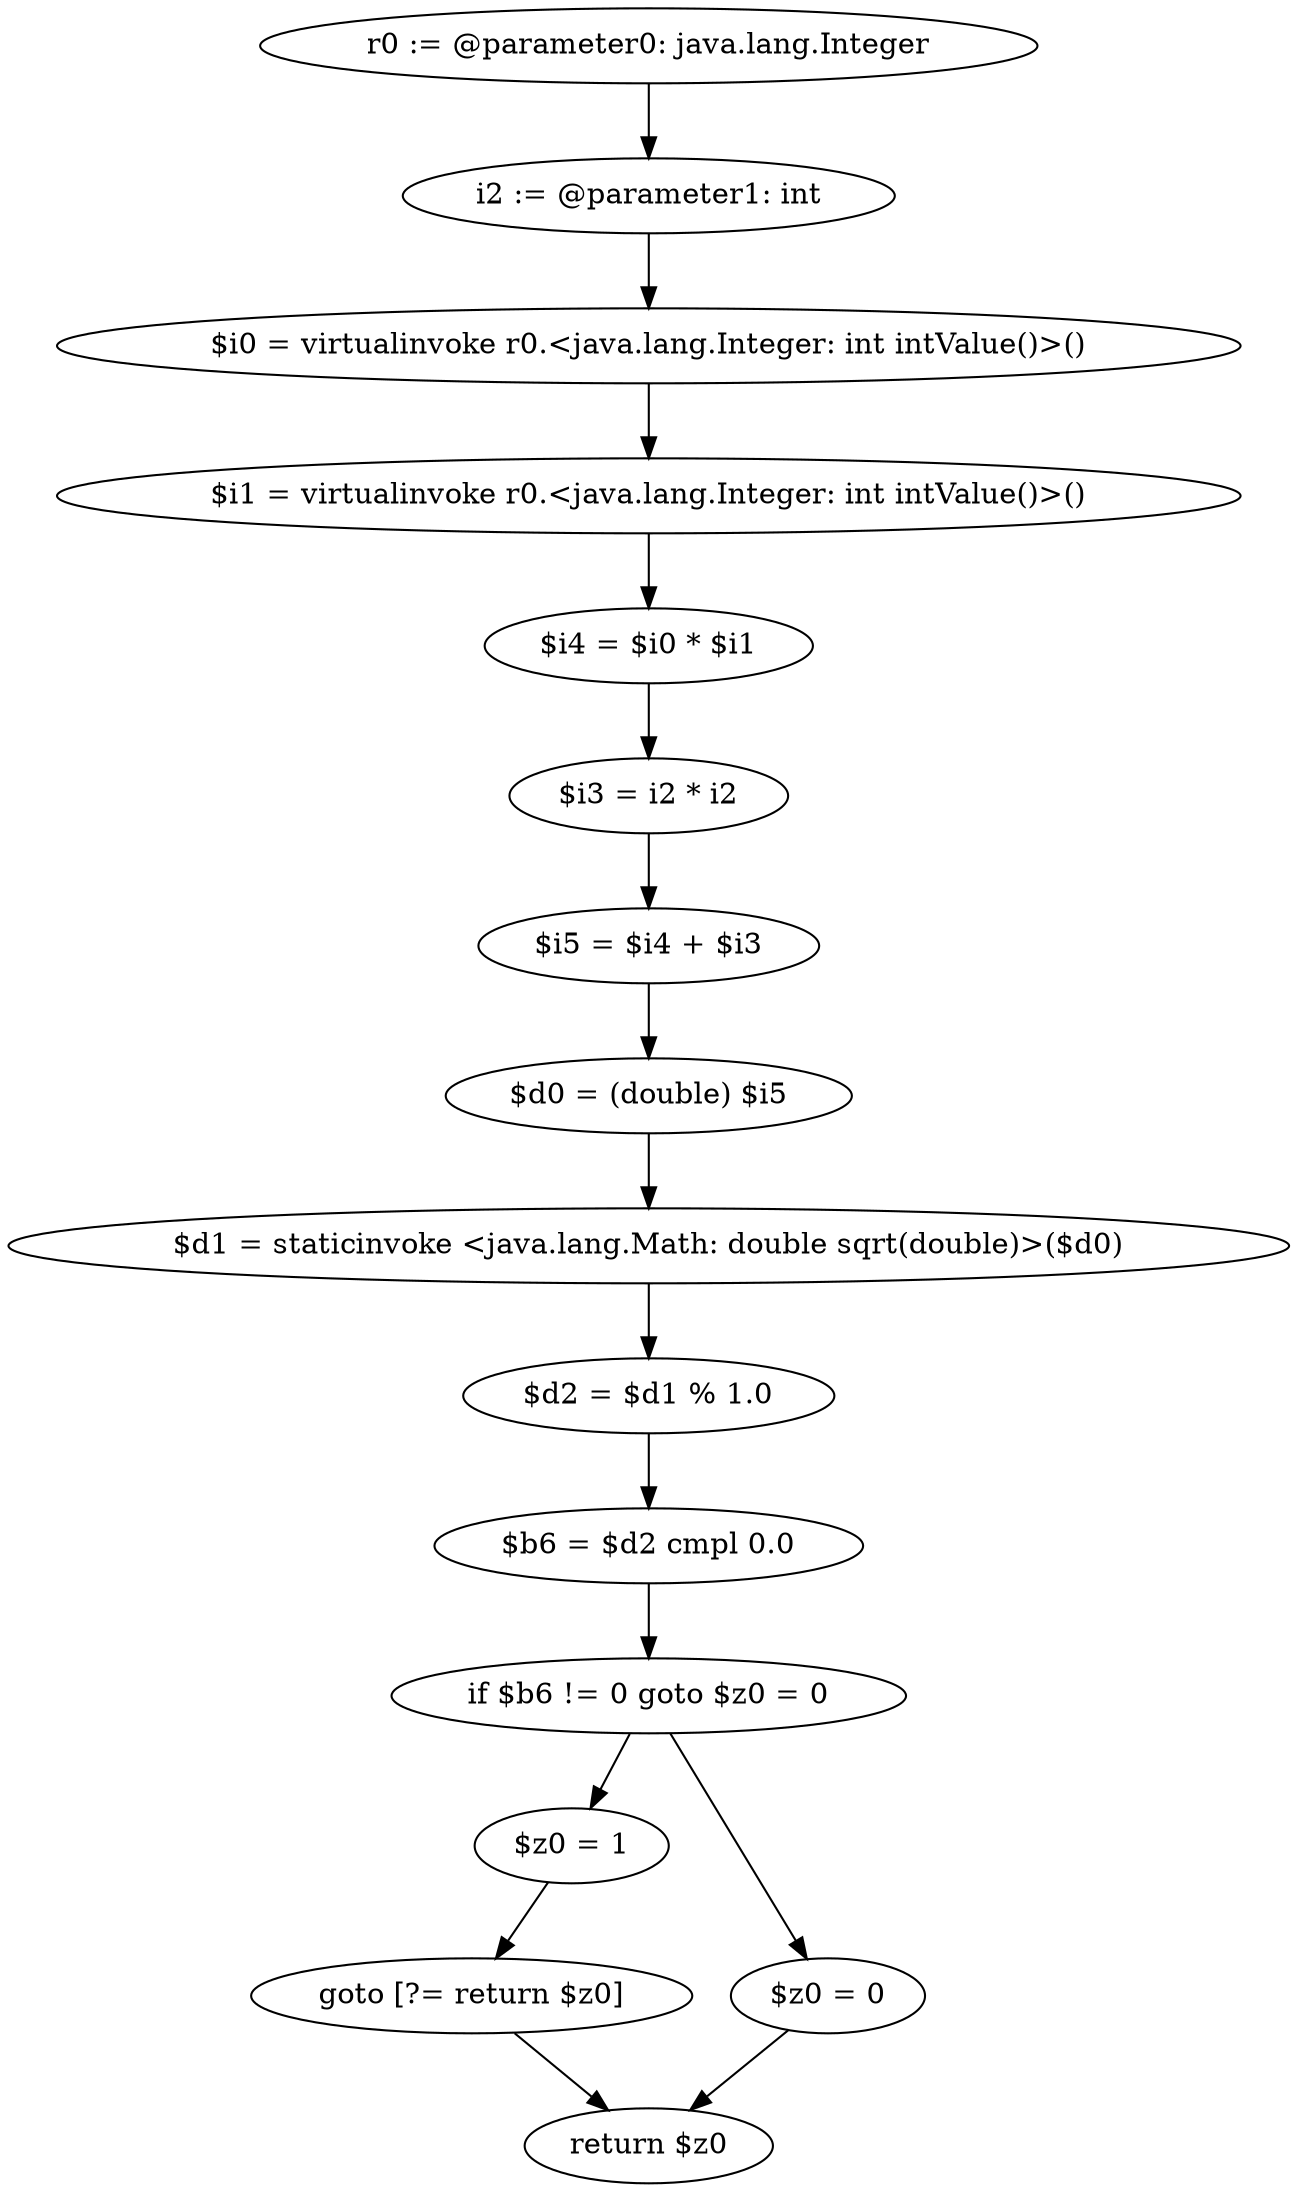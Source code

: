 digraph "unitGraph" {
    "r0 := @parameter0: java.lang.Integer"
    "i2 := @parameter1: int"
    "$i0 = virtualinvoke r0.<java.lang.Integer: int intValue()>()"
    "$i1 = virtualinvoke r0.<java.lang.Integer: int intValue()>()"
    "$i4 = $i0 * $i1"
    "$i3 = i2 * i2"
    "$i5 = $i4 + $i3"
    "$d0 = (double) $i5"
    "$d1 = staticinvoke <java.lang.Math: double sqrt(double)>($d0)"
    "$d2 = $d1 % 1.0"
    "$b6 = $d2 cmpl 0.0"
    "if $b6 != 0 goto $z0 = 0"
    "$z0 = 1"
    "goto [?= return $z0]"
    "$z0 = 0"
    "return $z0"
    "r0 := @parameter0: java.lang.Integer"->"i2 := @parameter1: int";
    "i2 := @parameter1: int"->"$i0 = virtualinvoke r0.<java.lang.Integer: int intValue()>()";
    "$i0 = virtualinvoke r0.<java.lang.Integer: int intValue()>()"->"$i1 = virtualinvoke r0.<java.lang.Integer: int intValue()>()";
    "$i1 = virtualinvoke r0.<java.lang.Integer: int intValue()>()"->"$i4 = $i0 * $i1";
    "$i4 = $i0 * $i1"->"$i3 = i2 * i2";
    "$i3 = i2 * i2"->"$i5 = $i4 + $i3";
    "$i5 = $i4 + $i3"->"$d0 = (double) $i5";
    "$d0 = (double) $i5"->"$d1 = staticinvoke <java.lang.Math: double sqrt(double)>($d0)";
    "$d1 = staticinvoke <java.lang.Math: double sqrt(double)>($d0)"->"$d2 = $d1 % 1.0";
    "$d2 = $d1 % 1.0"->"$b6 = $d2 cmpl 0.0";
    "$b6 = $d2 cmpl 0.0"->"if $b6 != 0 goto $z0 = 0";
    "if $b6 != 0 goto $z0 = 0"->"$z0 = 1";
    "if $b6 != 0 goto $z0 = 0"->"$z0 = 0";
    "$z0 = 1"->"goto [?= return $z0]";
    "goto [?= return $z0]"->"return $z0";
    "$z0 = 0"->"return $z0";
}
